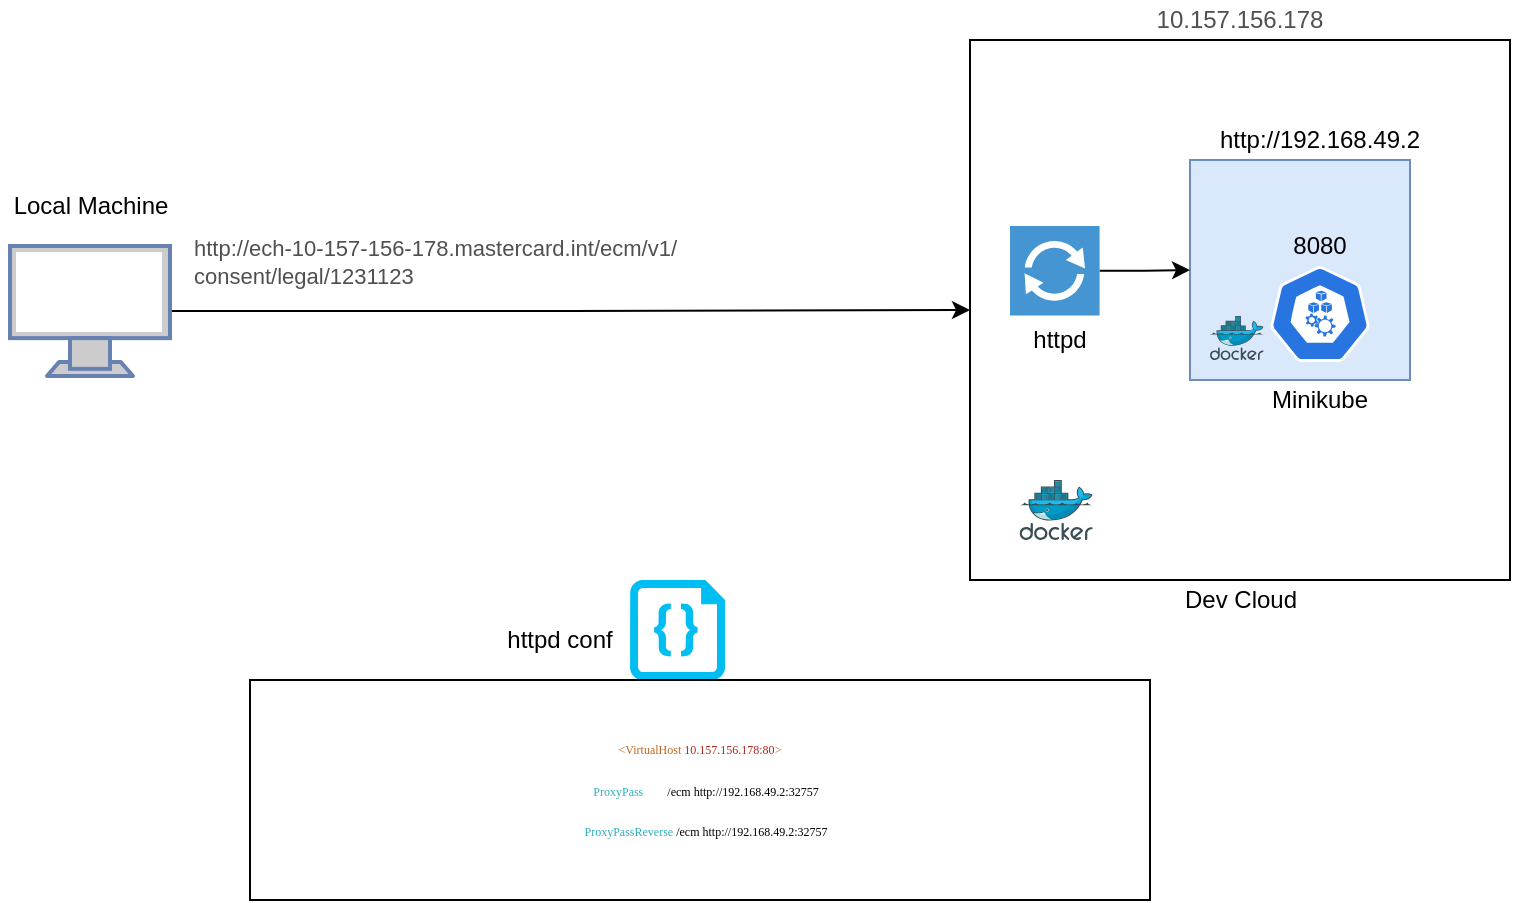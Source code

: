 <mxfile version="14.7.3" type="github">
  <diagram id="c4R9Z3FZmSfCnnZlYvmE" name="Page-1">
    <mxGraphModel dx="956" dy="538" grid="1" gridSize="10" guides="1" tooltips="1" connect="1" arrows="1" fold="1" page="1" pageScale="1" pageWidth="850" pageHeight="1100" math="0" shadow="0">
      <root>
        <mxCell id="0" />
        <mxCell id="1" parent="0" />
        <mxCell id="e2Vr-M4xrAGv_B6m-avt-10" value="" style="whiteSpace=wrap;html=1;aspect=fixed;" parent="1" vertex="1">
          <mxGeometry x="510" y="100" width="270" height="270" as="geometry" />
        </mxCell>
        <mxCell id="e2Vr-M4xrAGv_B6m-avt-11" value="" style="whiteSpace=wrap;html=1;aspect=fixed;fillColor=#dae8fc;strokeColor=#6c8ebf;" parent="1" vertex="1">
          <mxGeometry x="620" y="160" width="110" height="110" as="geometry" />
        </mxCell>
        <mxCell id="e2Vr-M4xrAGv_B6m-avt-12" value="Minikube" style="text;html=1;strokeColor=none;fillColor=none;align=center;verticalAlign=middle;whiteSpace=wrap;rounded=0;" parent="1" vertex="1">
          <mxGeometry x="665" y="270" width="40" height="20" as="geometry" />
        </mxCell>
        <mxCell id="e2Vr-M4xrAGv_B6m-avt-14" value="http://192.168.49.2" style="text;html=1;strokeColor=none;fillColor=none;align=center;verticalAlign=middle;whiteSpace=wrap;rounded=0;" parent="1" vertex="1">
          <mxGeometry x="665" y="140" width="40" height="20" as="geometry" />
        </mxCell>
        <mxCell id="e2Vr-M4xrAGv_B6m-avt-17" value="&lt;span style=&quot;color: rgb(80 , 80 , 80) ; font-family: &amp;#34;opensans&amp;#34; , &amp;#34;helvetica&amp;#34; , &amp;#34;arial&amp;#34; , sans-serif ; font-size: 12px ; text-align: left ; background-color: rgb(255 , 255 , 255)&quot;&gt;10.157.156.178&lt;/span&gt;" style="text;html=1;strokeColor=none;fillColor=none;align=center;verticalAlign=middle;whiteSpace=wrap;rounded=0;" parent="1" vertex="1">
          <mxGeometry x="570" y="80" width="150" height="20" as="geometry" />
        </mxCell>
        <mxCell id="e2Vr-M4xrAGv_B6m-avt-19" style="edgeStyle=orthogonalEdgeStyle;rounded=0;orthogonalLoop=1;jettySize=auto;html=1;" parent="1" source="e2Vr-M4xrAGv_B6m-avt-18" target="e2Vr-M4xrAGv_B6m-avt-10" edge="1">
          <mxGeometry relative="1" as="geometry" />
        </mxCell>
        <mxCell id="e2Vr-M4xrAGv_B6m-avt-18" value="" style="fontColor=#0066CC;verticalAlign=top;verticalLabelPosition=bottom;labelPosition=center;align=center;html=1;outlineConnect=0;fillColor=#CCCCCC;strokeColor=#6881B3;gradientColor=none;gradientDirection=north;strokeWidth=2;shape=mxgraph.networks.monitor;" parent="1" vertex="1">
          <mxGeometry x="30" y="203" width="80" height="65" as="geometry" />
        </mxCell>
        <mxCell id="e2Vr-M4xrAGv_B6m-avt-20" value="&lt;span style=&quot;font-style: normal ; font-weight: 400 ; letter-spacing: normal ; text-indent: 0px ; text-transform: none ; word-spacing: 0px ; text-decoration: none ; color: rgb(80 , 80 , 80) ; font-family: &amp;#34;opensans&amp;#34; , &amp;#34;helvetica&amp;#34; , &amp;#34;arial&amp;#34; , sans-serif ; text-align: left ; background-color: rgb(255 , 255 , 255) ; float: none ; display: inline&quot;&gt;&lt;font style=&quot;font-size: 11px&quot;&gt;http://ech-10-157-156-178.mastercard.int/ecm/v1/&lt;br&gt;consent/legal/1231123&lt;/font&gt;&lt;/span&gt;" style="text;whiteSpace=wrap;html=1;" parent="1" vertex="1">
          <mxGeometry x="120" y="190" width="450" height="30" as="geometry" />
        </mxCell>
        <mxCell id="e2Vr-M4xrAGv_B6m-avt-21" value="" style="group" parent="1" vertex="1" connectable="0">
          <mxGeometry x="660" y="193" width="50" height="68" as="geometry" />
        </mxCell>
        <mxCell id="e2Vr-M4xrAGv_B6m-avt-15" value="" style="html=1;dashed=0;whitespace=wrap;fillColor=#2875E2;strokeColor=#ffffff;points=[[0.005,0.63,0],[0.1,0.2,0],[0.9,0.2,0],[0.5,0,0],[0.995,0.63,0],[0.72,0.99,0],[0.5,1,0],[0.28,0.99,0]];shape=mxgraph.kubernetes.icon;prIcon=node" parent="e2Vr-M4xrAGv_B6m-avt-21" vertex="1">
          <mxGeometry y="20" width="50" height="48" as="geometry" />
        </mxCell>
        <mxCell id="e2Vr-M4xrAGv_B6m-avt-16" value="8080" style="text;html=1;strokeColor=none;fillColor=none;align=center;verticalAlign=middle;whiteSpace=wrap;rounded=0;" parent="e2Vr-M4xrAGv_B6m-avt-21" vertex="1">
          <mxGeometry x="5" width="40" height="20" as="geometry" />
        </mxCell>
        <mxCell id="e2Vr-M4xrAGv_B6m-avt-28" style="edgeStyle=orthogonalEdgeStyle;rounded=0;orthogonalLoop=1;jettySize=auto;html=1;entryX=0;entryY=0.5;entryDx=0;entryDy=0;" parent="1" source="e2Vr-M4xrAGv_B6m-avt-22" target="e2Vr-M4xrAGv_B6m-avt-11" edge="1">
          <mxGeometry relative="1" as="geometry" />
        </mxCell>
        <mxCell id="e2Vr-M4xrAGv_B6m-avt-22" value="" style="pointerEvents=1;shadow=0;dashed=0;html=1;strokeColor=none;fillColor=#4495D1;labelPosition=center;verticalLabelPosition=bottom;verticalAlign=top;align=center;outlineConnect=0;shape=mxgraph.veeam.2d.proxy;" parent="1" vertex="1">
          <mxGeometry x="530" y="193" width="44.8" height="44.8" as="geometry" />
        </mxCell>
        <mxCell id="e2Vr-M4xrAGv_B6m-avt-23" value="httpd" style="text;html=1;strokeColor=none;fillColor=none;align=center;verticalAlign=middle;whiteSpace=wrap;rounded=0;" parent="1" vertex="1">
          <mxGeometry x="534.8" y="240" width="40" height="20" as="geometry" />
        </mxCell>
        <mxCell id="e2Vr-M4xrAGv_B6m-avt-25" value="" style="verticalLabelPosition=bottom;html=1;verticalAlign=top;align=center;strokeColor=none;fillColor=#00BEF2;shape=mxgraph.azure.code_file;pointerEvents=1;" parent="1" vertex="1">
          <mxGeometry x="340" y="370" width="47.5" height="50" as="geometry" />
        </mxCell>
        <mxCell id="e2Vr-M4xrAGv_B6m-avt-26" value="&lt;p style=&quot;margin: 0px ; font-stretch: normal ; line-height: normal ; font-family: &amp;#34;menlo&amp;#34; ; font-size: 6px&quot;&gt;&lt;font style=&quot;font-size: 6px&quot;&gt;&lt;span style=&quot;color: rgb(193 , 101 , 28) ; font-size: 6px&quot;&gt;&amp;lt;VirtualHost&lt;/span&gt;&lt;font color=&quot;#b42419&quot;&gt; 10.157.156.178:80&lt;/font&gt;&lt;font color=&quot;#c1651c&quot;&gt;&lt;span&gt;&amp;gt;&lt;/span&gt;&lt;/font&gt;&lt;/font&gt;&lt;/p&gt;&lt;font style=&quot;font-size: 6px&quot;&gt;&lt;br style=&quot;font-size: 6px&quot;&gt;&lt;/font&gt;&lt;p style=&quot;margin: 0px ; font-stretch: normal ; line-height: normal ; font-family: &amp;#34;menlo&amp;#34; ; font-size: 6px&quot;&gt;&lt;font style=&quot;font-size: 6px&quot;&gt;&amp;nbsp; &amp;nbsp; &lt;span style=&quot;color: rgb(46 , 174 , 187) ; font-size: 6px&quot;&gt;ProxyPass&lt;/span&gt;&amp;nbsp; &amp;nbsp; &amp;nbsp; &amp;nbsp; /ecm http://192.168.49.2:32757&lt;/font&gt;&lt;/p&gt;&lt;font style=&quot;font-size: 6px&quot;&gt;&lt;br style=&quot;font-size: 6px&quot;&gt;&lt;/font&gt;&lt;p style=&quot;margin: 0px ; font-stretch: normal ; line-height: normal ; font-family: &amp;#34;menlo&amp;#34; ; font-size: 6px&quot;&gt;&lt;font style=&quot;font-size: 6px&quot;&gt;&amp;nbsp; &amp;nbsp; &lt;span style=&quot;color: rgb(46 , 174 , 187) ; font-size: 6px&quot;&gt;ProxyPassReverse&lt;/span&gt; /ecm http://192.168.49.2:32757&lt;/font&gt;&lt;/p&gt;" style="whiteSpace=wrap;html=1;" parent="1" vertex="1">
          <mxGeometry x="150" y="420" width="450" height="110" as="geometry" />
        </mxCell>
        <mxCell id="e2Vr-M4xrAGv_B6m-avt-27" value="httpd conf" style="text;html=1;strokeColor=none;fillColor=none;align=center;verticalAlign=middle;whiteSpace=wrap;rounded=0;" parent="1" vertex="1">
          <mxGeometry x="270" y="390" width="70" height="20" as="geometry" />
        </mxCell>
        <mxCell id="e2Vr-M4xrAGv_B6m-avt-32" value="Local Machine" style="text;html=1;align=center;verticalAlign=middle;resizable=0;points=[];autosize=1;strokeColor=none;" parent="1" vertex="1">
          <mxGeometry x="25" y="173" width="90" height="20" as="geometry" />
        </mxCell>
        <mxCell id="e2Vr-M4xrAGv_B6m-avt-33" value="Dev Cloud" style="text;html=1;align=center;verticalAlign=middle;resizable=0;points=[];autosize=1;strokeColor=none;" parent="1" vertex="1">
          <mxGeometry x="610" y="370" width="70" height="20" as="geometry" />
        </mxCell>
        <mxCell id="e2Vr-M4xrAGv_B6m-avt-34" value="" style="aspect=fixed;html=1;points=[];align=center;image;fontSize=12;image=img/lib/mscae/Docker.svg;" parent="1" vertex="1">
          <mxGeometry x="630" y="238" width="26.83" height="22" as="geometry" />
        </mxCell>
        <mxCell id="e2Vr-M4xrAGv_B6m-avt-35" value="" style="aspect=fixed;html=1;points=[];align=center;image;fontSize=12;image=img/lib/mscae/Docker.svg;" parent="1" vertex="1">
          <mxGeometry x="534.8" y="320" width="36.59" height="30" as="geometry" />
        </mxCell>
      </root>
    </mxGraphModel>
  </diagram>
</mxfile>
